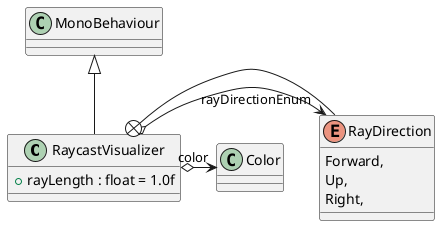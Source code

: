 @startuml
class RaycastVisualizer {
    + rayLength : float = 1.0f
}
enum RayDirection {
    Forward,
    Up,
    Right,
}
MonoBehaviour <|-- RaycastVisualizer
RaycastVisualizer o-> "rayDirectionEnum" RayDirection
RaycastVisualizer o-> "color" Color
RaycastVisualizer +-- RayDirection
@enduml
